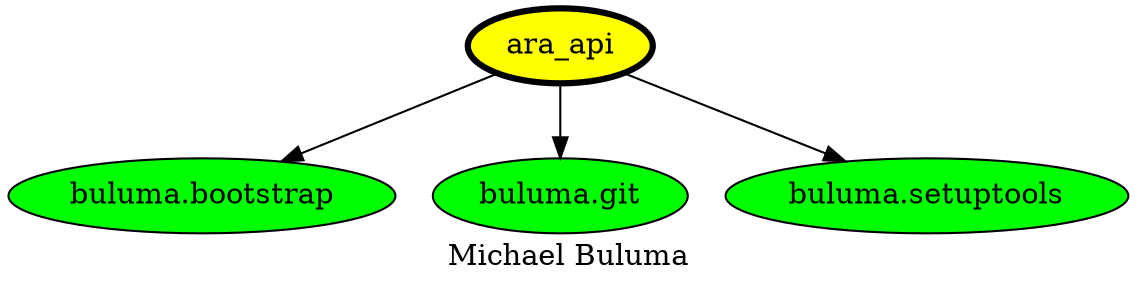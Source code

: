 digraph PhiloDilemma {
  label = "Michael Buluma" ;
  overlap=false
  {
    "ara_api" [fillcolor=yellow style=filled penwidth=3]
    "buluma.bootstrap" [fillcolor=green style=filled]
    "buluma.git" [fillcolor=green style=filled]
    "buluma.setuptools" [fillcolor=green style=filled]
  }
  "ara_api" -> "buluma.bootstrap"
  "ara_api" -> "buluma.git"
  "ara_api" -> "buluma.setuptools"
}
